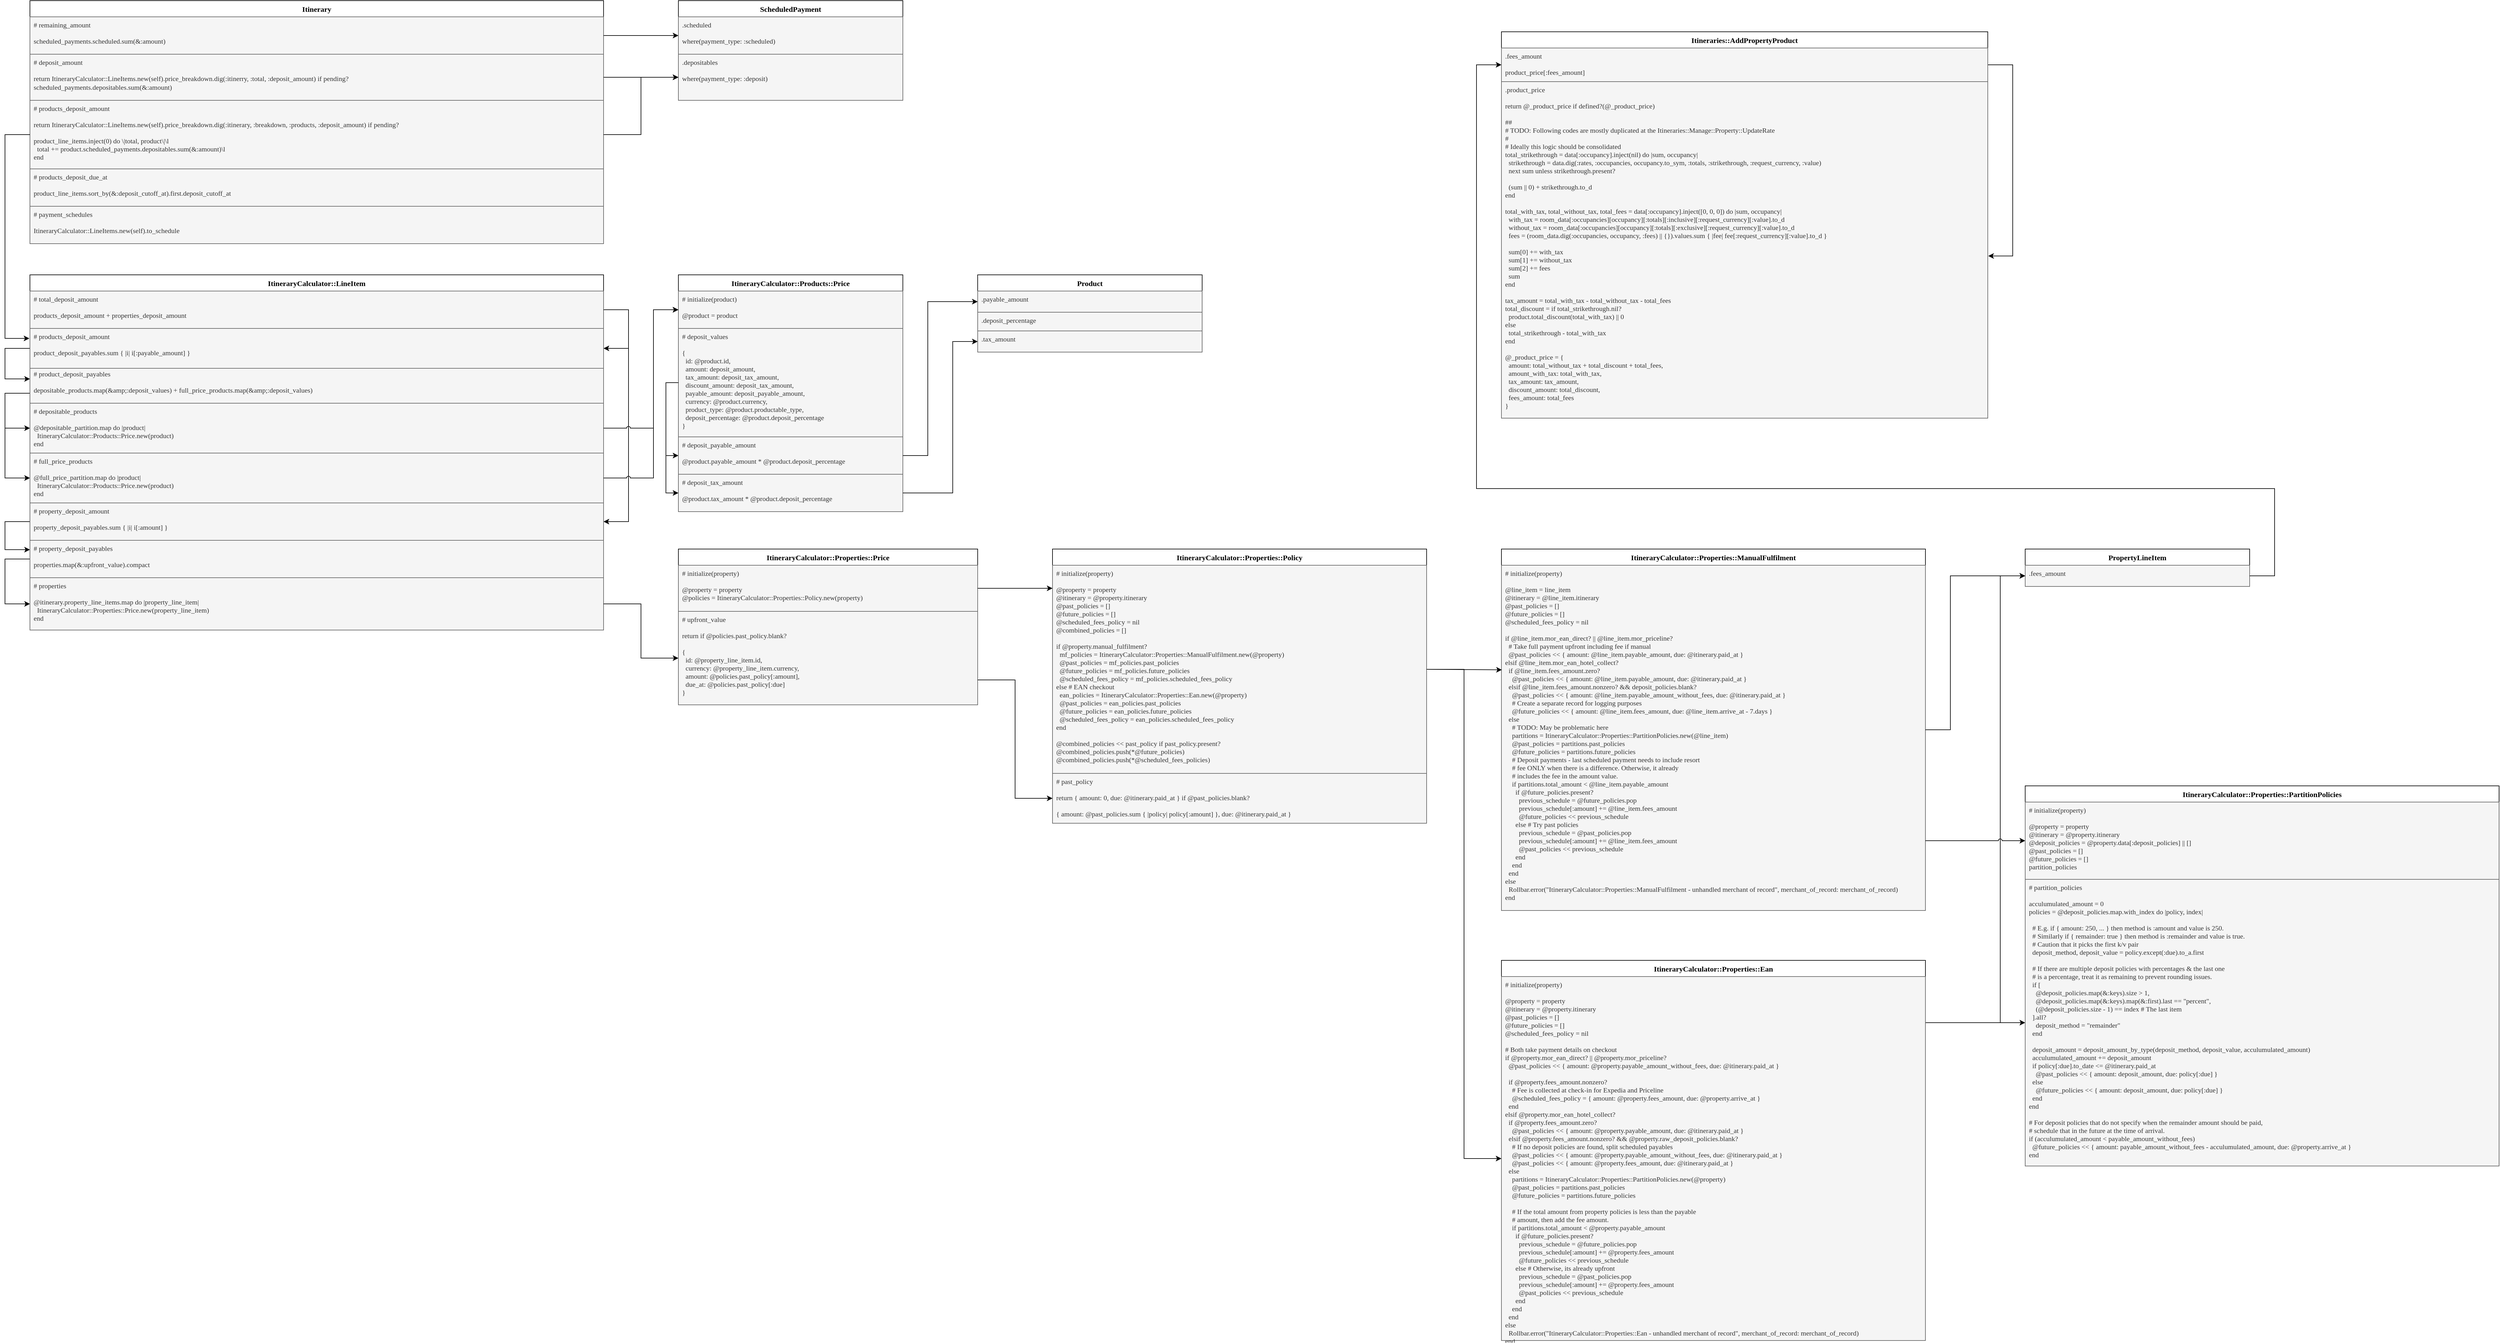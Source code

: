 <mxfile version="14.7.2" type="github">
  <diagram id="gU5jA1xEvA9jffqAlMgD" name="Page-1">
    <mxGraphModel dx="3258" dy="1331" grid="1" gridSize="10" guides="1" tooltips="1" connect="1" arrows="1" fold="1" page="1" pageScale="1" pageWidth="827" pageHeight="1169" math="0" shadow="0">
      <root>
        <mxCell id="0" />
        <mxCell id="1" parent="0" />
        <mxCell id="Vmxj52LLIrOS7AJDDaPW-2" value="Itinerary" style="swimlane;fontStyle=1;align=center;verticalAlign=top;childLayout=stackLayout;horizontal=1;startSize=26;horizontalStack=0;resizeParent=1;resizeParentMax=0;resizeLast=0;collapsible=1;marginBottom=0;fontFamily=&quot;DejaVu Sans Code&quot;;whiteSpace=wrap;" parent="1" vertex="1">
          <mxGeometry x="40" y="40" width="920" height="390" as="geometry">
            <mxRectangle x="30" y="40" width="80" height="26" as="alternateBounds" />
          </mxGeometry>
        </mxCell>
        <mxCell id="Vmxj52LLIrOS7AJDDaPW-5" value="# remaining_amount&#xa;&#xa;scheduled_payments.scheduled.sum(&amp;:amount)" style="text;fillColor=#f5f5f5;align=left;verticalAlign=top;spacingLeft=4;spacingRight=4;overflow=hidden;rotatable=0;points=[[0,0.5],[1,0.5]];portConstraint=eastwest;strokeColor=#666666;fontColor=#333333;fontFamily=&quot;DejaVu Sans Code&quot;;fontSize=11;" parent="Vmxj52LLIrOS7AJDDaPW-2" vertex="1">
          <mxGeometry y="26" width="920" height="60" as="geometry" />
        </mxCell>
        <mxCell id="Vmxj52LLIrOS7AJDDaPW-3" value="# deposit_amount&#xa;&#xa;return ItineraryCalculator::LineItems.new(self).price_breakdown.dig(:itinerry, :total, :deposit_amount) if pending?&#xa;scheduled_payments.depositables.sum(&amp;:amount)" style="text;fillColor=#f5f5f5;align=left;verticalAlign=top;spacingLeft=4;spacingRight=4;overflow=hidden;rotatable=0;points=[[0,0.5],[1,0.5]];portConstraint=eastwest;strokeColor=#666666;fontColor=#333333;fontFamily=&quot;DejaVu Sans Code&quot;;fontSize=11;whiteSpace=wrap;" parent="Vmxj52LLIrOS7AJDDaPW-2" vertex="1">
          <mxGeometry y="86" width="920" height="74" as="geometry" />
        </mxCell>
        <mxCell id="oFmUKIQ2x4N6cIxG4Llz-1" value="# products_deposit_amount&#xa;&#xa;return ItineraryCalculator::LineItems.new(self).price_breakdown.dig(:itinerary, :breakdown, :products, :deposit_amount) if pending?&#xa;&#xa;product_line_items.inject(0) do \|total, product\|\l&#xa;  total += product.scheduled_payments.depositables.sum(&amp;:amount)\l&#xa;end" style="text;fillColor=#f5f5f5;align=left;verticalAlign=top;spacingLeft=4;spacingRight=4;overflow=hidden;rotatable=0;points=[[0,0.5],[1,0.5]];portConstraint=eastwest;strokeColor=#666666;fontColor=#333333;fontFamily=&quot;DejaVu Sans Code&quot;;fontSize=11;" vertex="1" parent="Vmxj52LLIrOS7AJDDaPW-2">
          <mxGeometry y="160" width="920" height="110" as="geometry" />
        </mxCell>
        <mxCell id="oFmUKIQ2x4N6cIxG4Llz-2" value="# products_deposit_due_at&#xa;&#xa;product_line_items.sort_by(&amp;:deposit_cutoff_at).first.deposit_cutoff_at" style="text;fillColor=#f5f5f5;align=left;verticalAlign=top;spacingLeft=4;spacingRight=4;overflow=hidden;rotatable=0;points=[[0,0.5],[1,0.5]];portConstraint=eastwest;strokeColor=#666666;fontColor=#333333;fontFamily=&quot;DejaVu Sans Code&quot;;fontSize=11;" vertex="1" parent="Vmxj52LLIrOS7AJDDaPW-2">
          <mxGeometry y="270" width="920" height="60" as="geometry" />
        </mxCell>
        <mxCell id="oFmUKIQ2x4N6cIxG4Llz-8" value="# payment_schedules&#xa;&#xa;ItineraryCalculator::LineItems.new(self).to_schedule" style="text;fillColor=#f5f5f5;align=left;verticalAlign=top;spacingLeft=4;spacingRight=4;overflow=hidden;rotatable=0;points=[[0,0.5],[1,0.5]];portConstraint=eastwest;strokeColor=#666666;fontColor=#333333;fontFamily=&quot;DejaVu Sans Code&quot;;fontSize=11;" vertex="1" parent="Vmxj52LLIrOS7AJDDaPW-2">
          <mxGeometry y="330" width="920" height="60" as="geometry" />
        </mxCell>
        <mxCell id="oFmUKIQ2x4N6cIxG4Llz-9" value="ScheduledPayment" style="swimlane;fontStyle=1;align=center;verticalAlign=top;childLayout=stackLayout;horizontal=1;startSize=26;horizontalStack=0;resizeParent=1;resizeParentMax=0;resizeLast=0;collapsible=1;marginBottom=0;fontFamily=&quot;DejaVu Sans Code&quot;;whiteSpace=wrap;" vertex="1" parent="1">
          <mxGeometry x="1080" y="40" width="360" height="160" as="geometry">
            <mxRectangle x="30" y="40" width="80" height="26" as="alternateBounds" />
          </mxGeometry>
        </mxCell>
        <mxCell id="oFmUKIQ2x4N6cIxG4Llz-11" value=".scheduled&#xa;&#xa;where(payment_type: :scheduled)" style="text;fillColor=#f5f5f5;align=left;verticalAlign=top;spacingLeft=4;spacingRight=4;overflow=hidden;rotatable=0;points=[[0,0.5],[1,0.5]];portConstraint=eastwest;strokeColor=#666666;fontColor=#333333;fontFamily=&quot;DejaVu Sans Code&quot;;fontSize=11;" vertex="1" parent="oFmUKIQ2x4N6cIxG4Llz-9">
          <mxGeometry y="26" width="360" height="60" as="geometry" />
        </mxCell>
        <mxCell id="oFmUKIQ2x4N6cIxG4Llz-10" value=".depositables&#xa;&#xa;      where(payment_type: :deposit)" style="text;fillColor=#f5f5f5;align=left;verticalAlign=top;spacingLeft=4;spacingRight=4;overflow=hidden;rotatable=0;points=[[0,0.5],[1,0.5]];portConstraint=eastwest;strokeColor=#666666;fontColor=#333333;fontFamily=&quot;DejaVu Sans Code&quot;;fontSize=11;whiteSpace=wrap;" vertex="1" parent="oFmUKIQ2x4N6cIxG4Llz-9">
          <mxGeometry y="86" width="360" height="74" as="geometry" />
        </mxCell>
        <mxCell id="oFmUKIQ2x4N6cIxG4Llz-15" style="edgeStyle=orthogonalEdgeStyle;rounded=0;orthogonalLoop=1;jettySize=auto;html=1;entryX=0;entryY=0.5;entryDx=0;entryDy=0;fontFamily=&quot;DejaVu Sans Code&quot;;fontSize=11;fontColor=#333333;startSize=26;" edge="1" parent="1" source="Vmxj52LLIrOS7AJDDaPW-3" target="oFmUKIQ2x4N6cIxG4Llz-10">
          <mxGeometry relative="1" as="geometry" />
        </mxCell>
        <mxCell id="oFmUKIQ2x4N6cIxG4Llz-16" style="edgeStyle=orthogonalEdgeStyle;rounded=0;orthogonalLoop=1;jettySize=auto;html=1;exitX=1;exitY=0.5;exitDx=0;exitDy=0;entryX=0;entryY=0.5;entryDx=0;entryDy=0;fontFamily=&quot;DejaVu Sans Code&quot;;fontSize=11;fontColor=#333333;startSize=26;" edge="1" parent="1" source="Vmxj52LLIrOS7AJDDaPW-5" target="oFmUKIQ2x4N6cIxG4Llz-11">
          <mxGeometry relative="1" as="geometry" />
        </mxCell>
        <mxCell id="oFmUKIQ2x4N6cIxG4Llz-17" style="edgeStyle=orthogonalEdgeStyle;rounded=0;orthogonalLoop=1;jettySize=auto;html=1;exitX=1;exitY=0.5;exitDx=0;exitDy=0;entryX=0;entryY=0.5;entryDx=0;entryDy=0;fontFamily=&quot;DejaVu Sans Code&quot;;fontSize=11;fontColor=#333333;startSize=26;jumpStyle=arc;" edge="1" parent="1" source="oFmUKIQ2x4N6cIxG4Llz-1" target="oFmUKIQ2x4N6cIxG4Llz-10">
          <mxGeometry relative="1" as="geometry" />
        </mxCell>
        <mxCell id="oFmUKIQ2x4N6cIxG4Llz-18" value="ItineraryCalculator::LineItem" style="swimlane;fontStyle=1;align=center;verticalAlign=top;childLayout=stackLayout;horizontal=1;startSize=26;horizontalStack=0;resizeParent=1;resizeParentMax=0;resizeLast=0;collapsible=1;marginBottom=0;fontFamily=&quot;DejaVu Sans Code&quot;;whiteSpace=wrap;" vertex="1" parent="1">
          <mxGeometry x="40" y="480" width="920" height="570" as="geometry">
            <mxRectangle x="30" y="40" width="80" height="26" as="alternateBounds" />
          </mxGeometry>
        </mxCell>
        <mxCell id="oFmUKIQ2x4N6cIxG4Llz-61" style="edgeStyle=orthogonalEdgeStyle;rounded=0;jumpStyle=arc;orthogonalLoop=1;jettySize=auto;html=1;entryX=1;entryY=0.5;entryDx=0;entryDy=0;fontFamily=&quot;DejaVu Sans Code&quot;;fontSize=11;fontColor=#333333;startSize=26;exitX=1;exitY=0.5;exitDx=0;exitDy=0;" edge="1" parent="oFmUKIQ2x4N6cIxG4Llz-18" source="oFmUKIQ2x4N6cIxG4Llz-19" target="oFmUKIQ2x4N6cIxG4Llz-59">
          <mxGeometry relative="1" as="geometry">
            <Array as="points">
              <mxPoint x="960" y="56" />
              <mxPoint x="960" y="396" />
            </Array>
          </mxGeometry>
        </mxCell>
        <mxCell id="oFmUKIQ2x4N6cIxG4Llz-19" value="# total_deposit_amount&#xa;&#xa;products_deposit_amount + properties_deposit_amount" style="text;fillColor=#f5f5f5;align=left;verticalAlign=top;spacingLeft=4;spacingRight=4;overflow=hidden;rotatable=0;points=[[0,0.5],[1,0.5]];portConstraint=eastwest;strokeColor=#666666;fontColor=#333333;fontFamily=&quot;DejaVu Sans Code&quot;;fontSize=11;" vertex="1" parent="oFmUKIQ2x4N6cIxG4Llz-18">
          <mxGeometry y="26" width="920" height="60" as="geometry" />
        </mxCell>
        <mxCell id="oFmUKIQ2x4N6cIxG4Llz-21" value="# properties_deposit_amount&#xa;&#xa;property_deposit_payables.sum { |i| i[:amount] }" style="text;fillColor=#f5f5f5;align=left;verticalAlign=top;spacingLeft=4;spacingRight=4;overflow=hidden;rotatable=0;points=[[0,0.5],[1,0.5]];portConstraint=eastwest;strokeColor=#666666;fontColor=#333333;fontFamily=&quot;DejaVu Sans Code&quot;;fontSize=11;" vertex="1" parent="oFmUKIQ2x4N6cIxG4Llz-18">
          <mxGeometry y="86" width="920" height="60" as="geometry" />
        </mxCell>
        <mxCell id="oFmUKIQ2x4N6cIxG4Llz-28" style="edgeStyle=orthogonalEdgeStyle;rounded=0;jumpStyle=arc;orthogonalLoop=1;jettySize=auto;html=1;fontFamily=&quot;DejaVu Sans Code&quot;;fontSize=11;fontColor=#333333;startSize=26;" edge="1" parent="oFmUKIQ2x4N6cIxG4Llz-18" source="oFmUKIQ2x4N6cIxG4Llz-22" target="oFmUKIQ2x4N6cIxG4Llz-33">
          <mxGeometry relative="1" as="geometry">
            <mxPoint x="-2" y="190" as="sourcePoint" />
            <mxPoint x="-2" y="246" as="targetPoint" />
            <Array as="points">
              <mxPoint x="-40" y="190" />
              <mxPoint x="-40" y="246" />
            </Array>
          </mxGeometry>
        </mxCell>
        <mxCell id="oFmUKIQ2x4N6cIxG4Llz-31" style="edgeStyle=orthogonalEdgeStyle;rounded=0;jumpStyle=arc;orthogonalLoop=1;jettySize=auto;html=1;entryX=0;entryY=0.5;entryDx=0;entryDy=0;fontFamily=&quot;DejaVu Sans Code&quot;;fontSize=11;fontColor=#333333;startSize=26;exitX=0.001;exitY=0.733;exitDx=0;exitDy=0;exitPerimeter=0;" edge="1" parent="oFmUKIQ2x4N6cIxG4Llz-18" source="oFmUKIQ2x4N6cIxG4Llz-22" target="oFmUKIQ2x4N6cIxG4Llz-30">
          <mxGeometry relative="1" as="geometry">
            <Array as="points">
              <mxPoint x="-40" y="190" />
              <mxPoint x="-40" y="326" />
            </Array>
          </mxGeometry>
        </mxCell>
        <mxCell id="oFmUKIQ2x4N6cIxG4Llz-22" value="# product_deposit_payables&#xa;&#xa;depositable_products.map(&amp;amp;:deposit_values) + full_price_products.map(&amp;amp;:deposit_values)" style="text;fillColor=#f5f5f5;align=left;verticalAlign=top;spacingLeft=4;spacingRight=4;overflow=hidden;rotatable=0;points=[[0,0.5],[1,0.5]];portConstraint=eastwest;strokeColor=#666666;fontColor=#333333;fontFamily=&quot;DejaVu Sans Code&quot;;fontSize=11;" vertex="1" parent="oFmUKIQ2x4N6cIxG4Llz-18">
          <mxGeometry y="146" width="920" height="60" as="geometry" />
        </mxCell>
        <mxCell id="oFmUKIQ2x4N6cIxG4Llz-33" value="# depositable_products&#xa;&#xa; @depositable_partition.map do |product|&#xa;  ItineraryCalculator::Products::Price.new(product)&#xa;            end" style="text;fillColor=#f5f5f5;align=left;verticalAlign=top;spacingLeft=4;spacingRight=4;overflow=hidden;rotatable=0;points=[[0,0.5],[1,0.5]];portConstraint=eastwest;strokeColor=#666666;fontColor=#333333;fontFamily=&quot;DejaVu Sans Code&quot;;fontSize=11;" vertex="1" parent="oFmUKIQ2x4N6cIxG4Llz-18">
          <mxGeometry y="206" width="920" height="80" as="geometry" />
        </mxCell>
        <mxCell id="oFmUKIQ2x4N6cIxG4Llz-30" value="# full_price_products&#xa;&#xa;@full_price_partition.map do |product|&#xa;  ItineraryCalculator::Products::Price.new(product)&#xa;            end" style="text;fillColor=#f5f5f5;align=left;verticalAlign=top;spacingLeft=4;spacingRight=4;overflow=hidden;rotatable=0;points=[[0,0.5],[1,0.5]];portConstraint=eastwest;strokeColor=#666666;fontColor=#333333;fontFamily=&quot;DejaVu Sans Code&quot;;fontSize=11;" vertex="1" parent="oFmUKIQ2x4N6cIxG4Llz-18">
          <mxGeometry y="286" width="920" height="80" as="geometry" />
        </mxCell>
        <mxCell id="oFmUKIQ2x4N6cIxG4Llz-62" style="edgeStyle=orthogonalEdgeStyle;rounded=0;jumpStyle=arc;orthogonalLoop=1;jettySize=auto;html=1;entryX=0;entryY=0.25;entryDx=0;entryDy=0;fontFamily=&quot;DejaVu Sans Code&quot;;fontSize=11;fontColor=#333333;startSize=26;entryPerimeter=0;" edge="1" parent="oFmUKIQ2x4N6cIxG4Llz-18" source="oFmUKIQ2x4N6cIxG4Llz-59" target="oFmUKIQ2x4N6cIxG4Llz-60">
          <mxGeometry relative="1" as="geometry">
            <Array as="points">
              <mxPoint x="-40" y="396" />
              <mxPoint x="-40" y="441" />
            </Array>
          </mxGeometry>
        </mxCell>
        <mxCell id="oFmUKIQ2x4N6cIxG4Llz-59" value="# property_deposit_amount&#xa;&#xa;property_deposit_payables.sum { |i| i[:amount] }&#xa;" style="text;fillColor=#f5f5f5;align=left;verticalAlign=top;spacingLeft=4;spacingRight=4;overflow=hidden;rotatable=0;points=[[0,0.5],[1,0.5]];portConstraint=eastwest;strokeColor=#666666;fontColor=#333333;fontFamily=&quot;DejaVu Sans Code&quot;;fontSize=11;" vertex="1" parent="oFmUKIQ2x4N6cIxG4Llz-18">
          <mxGeometry y="366" width="920" height="60" as="geometry" />
        </mxCell>
        <mxCell id="oFmUKIQ2x4N6cIxG4Llz-64" style="edgeStyle=orthogonalEdgeStyle;rounded=0;jumpStyle=arc;orthogonalLoop=1;jettySize=auto;html=1;entryX=0;entryY=0.5;entryDx=0;entryDy=0;fontFamily=&quot;DejaVu Sans Code&quot;;fontSize=11;fontColor=#333333;startSize=26;" edge="1" parent="oFmUKIQ2x4N6cIxG4Llz-18" source="oFmUKIQ2x4N6cIxG4Llz-60" target="oFmUKIQ2x4N6cIxG4Llz-63">
          <mxGeometry relative="1" as="geometry">
            <Array as="points">
              <mxPoint x="-40" y="456" />
              <mxPoint x="-40" y="528" />
            </Array>
          </mxGeometry>
        </mxCell>
        <mxCell id="oFmUKIQ2x4N6cIxG4Llz-60" value="# property_deposit_payables&#xa;&#xa;properties.map(&amp;:upfront_value).compact" style="text;fillColor=#f5f5f5;align=left;verticalAlign=top;spacingLeft=4;spacingRight=4;overflow=hidden;rotatable=0;points=[[0,0.5],[1,0.5]];portConstraint=eastwest;strokeColor=#666666;fontColor=#333333;fontFamily=&quot;DejaVu Sans Code&quot;;fontSize=11;" vertex="1" parent="oFmUKIQ2x4N6cIxG4Llz-18">
          <mxGeometry y="426" width="920" height="60" as="geometry" />
        </mxCell>
        <mxCell id="oFmUKIQ2x4N6cIxG4Llz-63" value="# properties&#xa;&#xa;@itinerary.property_line_items.map do |property_line_item|&#xa;  ItineraryCalculator::Properties::Price.new(property_line_item)&#xa;      end" style="text;fillColor=#f5f5f5;align=left;verticalAlign=top;spacingLeft=4;spacingRight=4;overflow=hidden;rotatable=0;points=[[0,0.5],[1,0.5]];portConstraint=eastwest;strokeColor=#666666;fontColor=#333333;fontFamily=&quot;DejaVu Sans Code&quot;;fontSize=11;" vertex="1" parent="oFmUKIQ2x4N6cIxG4Llz-18">
          <mxGeometry y="486" width="920" height="84" as="geometry" />
        </mxCell>
        <mxCell id="oFmUKIQ2x4N6cIxG4Llz-24" style="edgeStyle=orthogonalEdgeStyle;rounded=0;jumpStyle=arc;orthogonalLoop=1;jettySize=auto;html=1;entryX=-0.001;entryY=0.25;entryDx=0;entryDy=0;fontFamily=&quot;DejaVu Sans Code&quot;;fontSize=11;fontColor=#333333;startSize=26;entryPerimeter=0;" edge="1" parent="1" source="oFmUKIQ2x4N6cIxG4Llz-1" target="oFmUKIQ2x4N6cIxG4Llz-20">
          <mxGeometry relative="1" as="geometry">
            <Array as="points">
              <mxPoint y="255" />
              <mxPoint y="582" />
            </Array>
          </mxGeometry>
        </mxCell>
        <mxCell id="oFmUKIQ2x4N6cIxG4Llz-27" style="edgeStyle=orthogonalEdgeStyle;rounded=0;jumpStyle=arc;orthogonalLoop=1;jettySize=auto;html=1;entryX=0;entryY=0.35;entryDx=0;entryDy=0;entryPerimeter=0;fontFamily=&quot;DejaVu Sans Code&quot;;fontSize=11;fontColor=#333333;startSize=26;" edge="1" parent="1" source="oFmUKIQ2x4N6cIxG4Llz-20" target="oFmUKIQ2x4N6cIxG4Llz-22">
          <mxGeometry relative="1" as="geometry">
            <Array as="points">
              <mxPoint y="598" />
              <mxPoint y="647" />
            </Array>
          </mxGeometry>
        </mxCell>
        <mxCell id="oFmUKIQ2x4N6cIxG4Llz-20" value="# products_deposit_amount&#xa;&#xa;product_deposit_payables.sum { |i| i[:payable_amount] }" style="text;fillColor=#f5f5f5;align=left;verticalAlign=top;spacingLeft=4;spacingRight=4;overflow=hidden;rotatable=0;points=[[0,0.5],[1,0.5]];portConstraint=eastwest;strokeColor=#666666;fontFamily=&quot;DejaVu Sans Code&quot;;fontSize=11;whiteSpace=wrap;fontColor=#333333;" vertex="1" parent="1">
          <mxGeometry x="40" y="566" width="920" height="64" as="geometry" />
        </mxCell>
        <mxCell id="oFmUKIQ2x4N6cIxG4Llz-25" style="edgeStyle=orthogonalEdgeStyle;rounded=0;jumpStyle=arc;orthogonalLoop=1;jettySize=auto;html=1;fontFamily=&quot;DejaVu Sans Code&quot;;fontSize=11;fontColor=#333333;startSize=26;exitX=1;exitY=0.5;exitDx=0;exitDy=0;" edge="1" parent="1" source="oFmUKIQ2x4N6cIxG4Llz-19" target="oFmUKIQ2x4N6cIxG4Llz-20">
          <mxGeometry relative="1" as="geometry">
            <Array as="points">
              <mxPoint x="1000" y="536" />
              <mxPoint x="1000" y="598" />
            </Array>
          </mxGeometry>
        </mxCell>
        <mxCell id="oFmUKIQ2x4N6cIxG4Llz-34" value="ItineraryCalculator::Products::Price" style="swimlane;fontStyle=1;align=center;verticalAlign=top;childLayout=stackLayout;horizontal=1;startSize=26;horizontalStack=0;resizeParent=1;resizeParentMax=0;resizeLast=0;collapsible=1;marginBottom=0;fontFamily=&quot;DejaVu Sans Code&quot;;whiteSpace=wrap;" vertex="1" parent="1">
          <mxGeometry x="1080" y="480" width="360" height="380" as="geometry">
            <mxRectangle x="30" y="40" width="80" height="26" as="alternateBounds" />
          </mxGeometry>
        </mxCell>
        <mxCell id="oFmUKIQ2x4N6cIxG4Llz-36" value="# initialize(product)&#xa;&#xa;@product = product" style="text;fillColor=#f5f5f5;align=left;verticalAlign=top;spacingLeft=4;spacingRight=4;overflow=hidden;rotatable=0;points=[[0,0.5],[1,0.5]];portConstraint=eastwest;strokeColor=#666666;fontColor=#333333;fontFamily=&quot;DejaVu Sans Code&quot;;fontSize=11;" vertex="1" parent="oFmUKIQ2x4N6cIxG4Llz-34">
          <mxGeometry y="26" width="360" height="60" as="geometry" />
        </mxCell>
        <mxCell id="oFmUKIQ2x4N6cIxG4Llz-39" style="edgeStyle=orthogonalEdgeStyle;rounded=0;jumpStyle=arc;orthogonalLoop=1;jettySize=auto;html=1;entryX=0;entryY=0.5;entryDx=0;entryDy=0;fontFamily=&quot;DejaVu Sans Code&quot;;fontSize=11;fontColor=#333333;startSize=26;exitX=0.001;exitY=0.733;exitDx=0;exitDy=0;exitPerimeter=0;" edge="1" parent="oFmUKIQ2x4N6cIxG4Llz-34" target="oFmUKIQ2x4N6cIxG4Llz-42">
          <mxGeometry relative="1" as="geometry">
            <mxPoint x="0.92" y="129.98" as="sourcePoint" />
          </mxGeometry>
        </mxCell>
        <mxCell id="oFmUKIQ2x4N6cIxG4Llz-48" style="edgeStyle=orthogonalEdgeStyle;rounded=0;jumpStyle=arc;orthogonalLoop=1;jettySize=auto;html=1;entryX=0;entryY=0.5;entryDx=0;entryDy=0;fontFamily=&quot;DejaVu Sans Code&quot;;fontSize=11;fontColor=#333333;startSize=26;exitX=0;exitY=0.5;exitDx=0;exitDy=0;" edge="1" parent="oFmUKIQ2x4N6cIxG4Llz-34" source="oFmUKIQ2x4N6cIxG4Llz-45" target="oFmUKIQ2x4N6cIxG4Llz-47">
          <mxGeometry relative="1" as="geometry" />
        </mxCell>
        <mxCell id="oFmUKIQ2x4N6cIxG4Llz-45" value="# deposit_values&#xa;&#xa;{&#xa;  id: @product.id,&#xa;  amount: deposit_amount,&#xa;  tax_amount: deposit_tax_amount,&#xa;  discount_amount: deposit_tax_amount,&#xa;  payable_amount: deposit_payable_amount,&#xa;  currency: @product.currency,&#xa;  product_type: @product.productable_type,&#xa;  deposit_percentage: @product.deposit_percentage&#xa;}" style="text;fillColor=#f5f5f5;align=left;verticalAlign=top;spacingLeft=4;spacingRight=4;overflow=hidden;rotatable=0;points=[[0,0.5],[1,0.5]];portConstraint=eastwest;strokeColor=#666666;fontColor=#333333;fontFamily=&quot;DejaVu Sans Code&quot;;fontSize=11;" vertex="1" parent="oFmUKIQ2x4N6cIxG4Llz-34">
          <mxGeometry y="86" width="360" height="174" as="geometry" />
        </mxCell>
        <mxCell id="oFmUKIQ2x4N6cIxG4Llz-47" value="# deposit_payable_amount&#xa;&#xa;@product.payable_amount * @product.deposit_percentage" style="text;fillColor=#f5f5f5;align=left;verticalAlign=top;spacingLeft=4;spacingRight=4;overflow=hidden;rotatable=0;points=[[0,0.5],[1,0.5]];portConstraint=eastwest;strokeColor=#666666;fontColor=#333333;fontFamily=&quot;DejaVu Sans Code&quot;;fontSize=11;" vertex="1" parent="oFmUKIQ2x4N6cIxG4Llz-34">
          <mxGeometry y="260" width="360" height="60" as="geometry" />
        </mxCell>
        <mxCell id="oFmUKIQ2x4N6cIxG4Llz-46" value="# deposit_tax_amount&#xa;&#xa;@product.tax_amount * @product.deposit_percentage" style="text;fillColor=#f5f5f5;align=left;verticalAlign=top;spacingLeft=4;spacingRight=4;overflow=hidden;rotatable=0;points=[[0,0.5],[1,0.5]];portConstraint=eastwest;strokeColor=#666666;fontColor=#333333;fontFamily=&quot;DejaVu Sans Code&quot;;fontSize=11;" vertex="1" parent="oFmUKIQ2x4N6cIxG4Llz-34">
          <mxGeometry y="320" width="360" height="60" as="geometry" />
        </mxCell>
        <mxCell id="oFmUKIQ2x4N6cIxG4Llz-49" style="edgeStyle=orthogonalEdgeStyle;rounded=0;jumpStyle=arc;orthogonalLoop=1;jettySize=auto;html=1;entryX=0;entryY=0.5;entryDx=0;entryDy=0;fontFamily=&quot;DejaVu Sans Code&quot;;fontSize=11;fontColor=#333333;startSize=26;exitX=0;exitY=0.5;exitDx=0;exitDy=0;" edge="1" parent="oFmUKIQ2x4N6cIxG4Llz-34" source="oFmUKIQ2x4N6cIxG4Llz-45" target="oFmUKIQ2x4N6cIxG4Llz-46">
          <mxGeometry relative="1" as="geometry">
            <mxPoint x="370" y="183" as="sourcePoint" />
            <mxPoint x="370" y="300" as="targetPoint" />
          </mxGeometry>
        </mxCell>
        <mxCell id="oFmUKIQ2x4N6cIxG4Llz-43" style="edgeStyle=orthogonalEdgeStyle;rounded=0;jumpStyle=arc;orthogonalLoop=1;jettySize=auto;html=1;entryX=0;entryY=0.5;entryDx=0;entryDy=0;fontFamily=&quot;DejaVu Sans Code&quot;;fontSize=11;fontColor=#333333;startSize=26;" edge="1" parent="1" source="oFmUKIQ2x4N6cIxG4Llz-33" target="oFmUKIQ2x4N6cIxG4Llz-36">
          <mxGeometry relative="1" as="geometry">
            <Array as="points">
              <mxPoint x="1040" y="726" />
              <mxPoint x="1040" y="536" />
            </Array>
          </mxGeometry>
        </mxCell>
        <mxCell id="oFmUKIQ2x4N6cIxG4Llz-44" style="edgeStyle=orthogonalEdgeStyle;rounded=0;jumpStyle=arc;orthogonalLoop=1;jettySize=auto;html=1;entryX=0;entryY=0.5;entryDx=0;entryDy=0;fontFamily=&quot;DejaVu Sans Code&quot;;fontSize=11;fontColor=#333333;startSize=26;" edge="1" parent="1" source="oFmUKIQ2x4N6cIxG4Llz-30" target="oFmUKIQ2x4N6cIxG4Llz-36">
          <mxGeometry relative="1" as="geometry">
            <Array as="points">
              <mxPoint x="1040" y="806" />
              <mxPoint x="1040" y="536" />
            </Array>
          </mxGeometry>
        </mxCell>
        <mxCell id="oFmUKIQ2x4N6cIxG4Llz-50" value="Product" style="swimlane;fontStyle=1;align=center;verticalAlign=top;childLayout=stackLayout;horizontal=1;startSize=26;horizontalStack=0;resizeParent=1;resizeParentMax=0;resizeLast=0;collapsible=1;marginBottom=0;fontFamily=&quot;DejaVu Sans Code&quot;;whiteSpace=wrap;" vertex="1" parent="1">
          <mxGeometry x="1560" y="480" width="360" height="124" as="geometry">
            <mxRectangle x="30" y="40" width="80" height="26" as="alternateBounds" />
          </mxGeometry>
        </mxCell>
        <mxCell id="oFmUKIQ2x4N6cIxG4Llz-51" value=".payable_amount" style="text;fillColor=#f5f5f5;align=left;verticalAlign=top;spacingLeft=4;spacingRight=4;overflow=hidden;rotatable=0;points=[[0,0.5],[1,0.5]];portConstraint=eastwest;strokeColor=#666666;fontColor=#333333;fontFamily=&quot;DejaVu Sans Code&quot;;fontSize=11;" vertex="1" parent="oFmUKIQ2x4N6cIxG4Llz-50">
          <mxGeometry y="26" width="360" height="34" as="geometry" />
        </mxCell>
        <mxCell id="oFmUKIQ2x4N6cIxG4Llz-52" value=".deposit_percentage" style="text;fillColor=#f5f5f5;align=left;verticalAlign=top;spacingLeft=4;spacingRight=4;overflow=hidden;rotatable=0;points=[[0,0.5],[1,0.5]];portConstraint=eastwest;strokeColor=#666666;fontColor=#333333;fontFamily=&quot;DejaVu Sans Code&quot;;fontSize=11;whiteSpace=wrap;" vertex="1" parent="oFmUKIQ2x4N6cIxG4Llz-50">
          <mxGeometry y="60" width="360" height="30" as="geometry" />
        </mxCell>
        <mxCell id="oFmUKIQ2x4N6cIxG4Llz-54" value=".tax_amount" style="text;fillColor=#f5f5f5;align=left;verticalAlign=top;spacingLeft=4;spacingRight=4;overflow=hidden;rotatable=0;points=[[0,0.5],[1,0.5]];portConstraint=eastwest;strokeColor=#666666;fontColor=#333333;fontFamily=&quot;DejaVu Sans Code&quot;;fontSize=11;" vertex="1" parent="oFmUKIQ2x4N6cIxG4Llz-50">
          <mxGeometry y="90" width="360" height="34" as="geometry" />
        </mxCell>
        <mxCell id="oFmUKIQ2x4N6cIxG4Llz-53" style="edgeStyle=orthogonalEdgeStyle;rounded=0;jumpStyle=arc;orthogonalLoop=1;jettySize=auto;html=1;entryX=0;entryY=0.5;entryDx=0;entryDy=0;fontFamily=&quot;DejaVu Sans Code&quot;;fontSize=11;fontColor=#333333;startSize=26;" edge="1" parent="1" source="oFmUKIQ2x4N6cIxG4Llz-47" target="oFmUKIQ2x4N6cIxG4Llz-51">
          <mxGeometry relative="1" as="geometry">
            <Array as="points">
              <mxPoint x="1480" y="770" />
              <mxPoint x="1480" y="523" />
            </Array>
          </mxGeometry>
        </mxCell>
        <mxCell id="oFmUKIQ2x4N6cIxG4Llz-55" style="edgeStyle=orthogonalEdgeStyle;rounded=0;jumpStyle=arc;orthogonalLoop=1;jettySize=auto;html=1;entryX=0;entryY=0.5;entryDx=0;entryDy=0;fontFamily=&quot;DejaVu Sans Code&quot;;fontSize=11;fontColor=#333333;startSize=26;" edge="1" parent="1" source="oFmUKIQ2x4N6cIxG4Llz-46" target="oFmUKIQ2x4N6cIxG4Llz-54">
          <mxGeometry relative="1" as="geometry">
            <Array as="points">
              <mxPoint x="1520" y="830" />
              <mxPoint x="1520" y="587" />
            </Array>
          </mxGeometry>
        </mxCell>
        <mxCell id="oFmUKIQ2x4N6cIxG4Llz-66" value="ItineraryCalculator::Properties::Price" style="swimlane;fontStyle=1;align=center;verticalAlign=top;childLayout=stackLayout;horizontal=1;startSize=26;horizontalStack=0;resizeParent=1;resizeParentMax=0;resizeLast=0;collapsible=1;marginBottom=0;fontFamily=&quot;DejaVu Sans Code&quot;;whiteSpace=wrap;" vertex="1" parent="1">
          <mxGeometry x="1080" y="920" width="480" height="250" as="geometry">
            <mxRectangle x="30" y="40" width="80" height="26" as="alternateBounds" />
          </mxGeometry>
        </mxCell>
        <mxCell id="oFmUKIQ2x4N6cIxG4Llz-67" value="# initialize(property)&#xa;&#xa;@property = property&#xa;@policies = ItineraryCalculator::Properties::Policy.new(property)" style="text;fillColor=#f5f5f5;align=left;verticalAlign=top;spacingLeft=4;spacingRight=4;overflow=hidden;rotatable=0;points=[[0,0.5],[1,0.5]];portConstraint=eastwest;strokeColor=#666666;fontColor=#333333;fontFamily=&quot;DejaVu Sans Code&quot;;fontSize=11;" vertex="1" parent="oFmUKIQ2x4N6cIxG4Llz-66">
          <mxGeometry y="26" width="480" height="74" as="geometry" />
        </mxCell>
        <mxCell id="oFmUKIQ2x4N6cIxG4Llz-68" style="edgeStyle=orthogonalEdgeStyle;rounded=0;jumpStyle=arc;orthogonalLoop=1;jettySize=auto;html=1;entryX=0;entryY=0.5;entryDx=0;entryDy=0;fontFamily=&quot;DejaVu Sans Code&quot;;fontSize=11;fontColor=#333333;startSize=26;exitX=0.001;exitY=0.733;exitDx=0;exitDy=0;exitPerimeter=0;" edge="1" parent="oFmUKIQ2x4N6cIxG4Llz-66">
          <mxGeometry relative="1" as="geometry">
            <mxPoint x="0.92" y="129.98" as="sourcePoint" />
          </mxGeometry>
        </mxCell>
        <mxCell id="oFmUKIQ2x4N6cIxG4Llz-72" value="# upfront_value&#xa;&#xa;return if @policies.past_policy.blank?&#xa;&#xa;        {&#xa;  id: @property_line_item.id,&#xa;  currency: @property_line_item.currency,&#xa;  amount: @policies.past_policy[:amount],&#xa;  due_at: @policies.past_policy[:due]&#xa;        }" style="text;fillColor=#f5f5f5;align=left;verticalAlign=top;spacingLeft=4;spacingRight=4;overflow=hidden;rotatable=0;points=[[0,0.5],[1,0.5]];portConstraint=eastwest;strokeColor=#666666;fontColor=#333333;fontFamily=&quot;DejaVu Sans Code&quot;;fontSize=11;" vertex="1" parent="oFmUKIQ2x4N6cIxG4Llz-66">
          <mxGeometry y="100" width="480" height="150" as="geometry" />
        </mxCell>
        <mxCell id="oFmUKIQ2x4N6cIxG4Llz-74" style="edgeStyle=orthogonalEdgeStyle;rounded=0;jumpStyle=arc;orthogonalLoop=1;jettySize=auto;html=1;entryX=0;entryY=0.5;entryDx=0;entryDy=0;fontFamily=&quot;DejaVu Sans Code&quot;;fontSize=11;fontColor=#333333;startSize=26;" edge="1" parent="1" source="oFmUKIQ2x4N6cIxG4Llz-63" target="oFmUKIQ2x4N6cIxG4Llz-72">
          <mxGeometry relative="1" as="geometry" />
        </mxCell>
        <mxCell id="oFmUKIQ2x4N6cIxG4Llz-75" value="ItineraryCalculator::Properties::Policy" style="swimlane;fontStyle=1;align=center;verticalAlign=top;childLayout=stackLayout;horizontal=1;startSize=26;horizontalStack=0;resizeParent=1;resizeParentMax=0;resizeLast=0;collapsible=1;marginBottom=0;fontFamily=&quot;DejaVu Sans Code&quot;;whiteSpace=wrap;" vertex="1" parent="1">
          <mxGeometry x="1680" y="920" width="600" height="440" as="geometry">
            <mxRectangle x="30" y="40" width="80" height="26" as="alternateBounds" />
          </mxGeometry>
        </mxCell>
        <mxCell id="oFmUKIQ2x4N6cIxG4Llz-77" style="edgeStyle=orthogonalEdgeStyle;rounded=0;jumpStyle=arc;orthogonalLoop=1;jettySize=auto;html=1;entryX=0;entryY=0.5;entryDx=0;entryDy=0;fontFamily=&quot;DejaVu Sans Code&quot;;fontSize=11;fontColor=#333333;startSize=26;exitX=0.001;exitY=0.733;exitDx=0;exitDy=0;exitPerimeter=0;" edge="1" parent="oFmUKIQ2x4N6cIxG4Llz-75">
          <mxGeometry relative="1" as="geometry">
            <mxPoint x="0.92" y="129.98" as="sourcePoint" />
          </mxGeometry>
        </mxCell>
        <mxCell id="oFmUKIQ2x4N6cIxG4Llz-76" value="# initialize(property)&#xa;&#xa;@property = property&#xa;        @itinerary = @property.itinerary&#xa;        @past_policies = []&#xa;        @future_policies = []&#xa;        @scheduled_fees_policy = nil&#xa;        @combined_policies = []&#xa;&#xa;        if @property.manual_fulfilment?&#xa;  mf_policies = ItineraryCalculator::Properties::ManualFulfilment.new(@property)&#xa;  @past_policies = mf_policies.past_policies&#xa;  @future_policies = mf_policies.future_policies&#xa;  @scheduled_fees_policy = mf_policies.scheduled_fees_policy&#xa;        else # EAN checkout&#xa;  ean_policies = ItineraryCalculator::Properties::Ean.new(@property)&#xa;  @past_policies = ean_policies.past_policies&#xa;  @future_policies = ean_policies.future_policies&#xa;  @scheduled_fees_policy = ean_policies.scheduled_fees_policy&#xa;        end&#xa;&#xa;        @combined_policies &lt;&lt; past_policy if past_policy.present?&#xa;        @combined_policies.push(*@future_policies)&#xa;        @combined_policies.push(*@scheduled_fees_policies)" style="text;fillColor=#f5f5f5;align=left;verticalAlign=top;spacingLeft=4;spacingRight=4;overflow=hidden;rotatable=0;points=[[0,0.5],[1,0.5]];portConstraint=eastwest;strokeColor=#666666;fontColor=#333333;fontFamily=&quot;DejaVu Sans Code&quot;;fontSize=11;" vertex="1" parent="oFmUKIQ2x4N6cIxG4Llz-75">
          <mxGeometry y="26" width="600" height="334" as="geometry" />
        </mxCell>
        <mxCell id="oFmUKIQ2x4N6cIxG4Llz-78" value="# past_policy&#xa;&#xa;return { amount: 0, due: @itinerary.paid_at } if @past_policies.blank?&#xa;&#xa;        { amount: @past_policies.sum { |policy| policy[:amount] }, due: @itinerary.paid_at }" style="text;fillColor=#f5f5f5;align=left;verticalAlign=top;spacingLeft=4;spacingRight=4;overflow=hidden;rotatable=0;points=[[0,0.5],[1,0.5]];portConstraint=eastwest;strokeColor=#666666;fontColor=#333333;fontFamily=&quot;DejaVu Sans Code&quot;;fontSize=11;" vertex="1" parent="oFmUKIQ2x4N6cIxG4Llz-75">
          <mxGeometry y="360" width="600" height="80" as="geometry" />
        </mxCell>
        <mxCell id="oFmUKIQ2x4N6cIxG4Llz-79" style="edgeStyle=orthogonalEdgeStyle;rounded=0;jumpStyle=arc;orthogonalLoop=1;jettySize=auto;html=1;fontFamily=&quot;DejaVu Sans Code&quot;;fontSize=11;fontColor=#333333;startSize=26;" edge="1" parent="1" source="oFmUKIQ2x4N6cIxG4Llz-67" target="oFmUKIQ2x4N6cIxG4Llz-76">
          <mxGeometry relative="1" as="geometry">
            <mxPoint x="1654" y="983" as="targetPoint" />
            <Array as="points">
              <mxPoint x="1660" y="983" />
              <mxPoint x="1660" y="983" />
            </Array>
          </mxGeometry>
        </mxCell>
        <mxCell id="oFmUKIQ2x4N6cIxG4Llz-80" style="edgeStyle=orthogonalEdgeStyle;rounded=0;jumpStyle=arc;orthogonalLoop=1;jettySize=auto;html=1;fontFamily=&quot;DejaVu Sans Code&quot;;fontSize=11;fontColor=#333333;startSize=26;entryX=0;entryY=0.5;entryDx=0;entryDy=0;" edge="1" parent="1" source="oFmUKIQ2x4N6cIxG4Llz-72" target="oFmUKIQ2x4N6cIxG4Llz-78">
          <mxGeometry relative="1" as="geometry">
            <mxPoint x="1680" y="1328" as="targetPoint" />
            <Array as="points">
              <mxPoint x="1620" y="1130" />
              <mxPoint x="1620" y="1320" />
            </Array>
          </mxGeometry>
        </mxCell>
        <mxCell id="oFmUKIQ2x4N6cIxG4Llz-81" value="ItineraryCalculator::Properties::ManualFulfilment" style="swimlane;fontStyle=1;align=center;verticalAlign=top;childLayout=stackLayout;horizontal=1;startSize=26;horizontalStack=0;resizeParent=1;resizeParentMax=0;resizeLast=0;collapsible=1;marginBottom=0;fontFamily=&quot;DejaVu Sans Code&quot;;whiteSpace=wrap;" vertex="1" parent="1">
          <mxGeometry x="2400" y="920" width="680" height="580" as="geometry">
            <mxRectangle x="30" y="40" width="80" height="26" as="alternateBounds" />
          </mxGeometry>
        </mxCell>
        <mxCell id="oFmUKIQ2x4N6cIxG4Llz-82" style="edgeStyle=orthogonalEdgeStyle;rounded=0;jumpStyle=arc;orthogonalLoop=1;jettySize=auto;html=1;entryX=0;entryY=0.5;entryDx=0;entryDy=0;fontFamily=&quot;DejaVu Sans Code&quot;;fontSize=11;fontColor=#333333;startSize=26;exitX=0.001;exitY=0.733;exitDx=0;exitDy=0;exitPerimeter=0;" edge="1" parent="oFmUKIQ2x4N6cIxG4Llz-81">
          <mxGeometry relative="1" as="geometry">
            <mxPoint x="0.92" y="129.98" as="sourcePoint" />
          </mxGeometry>
        </mxCell>
        <mxCell id="oFmUKIQ2x4N6cIxG4Llz-83" value="# initialize(property)&#xa;&#xa;@line_item = line_item&#xa;        @itinerary = @line_item.itinerary&#xa;        @past_policies = []&#xa;        @future_policies = []&#xa;        @scheduled_fees_policy = nil&#xa;&#xa;        if @line_item.mor_ean_direct? || @line_item.mor_priceline?&#xa;  # Take full payment upfront including fee if manual&#xa;  @past_policies &lt;&lt; { amount: @line_item.payable_amount, due: @itinerary.paid_at }&#xa;        elsif @line_item.mor_ean_hotel_collect?&#xa;  if @line_item.fees_amount.zero?&#xa;    @past_policies &lt;&lt; { amount: @line_item.payable_amount, due: @itinerary.paid_at }&#xa;  elsif @line_item.fees_amount.nonzero? &amp;&amp; deposit_policies.blank?&#xa;    @past_policies &lt;&lt; { amount: @line_item.payable_amount_without_fees, due: @itinerary.paid_at }&#xa;    # Create a separate record for logging purposes&#xa;    @future_policies &lt;&lt; { amount: @line_item.fees_amount, due: @line_item.arrive_at - 7.days }&#xa;  else&#xa;    # TODO: May be problematic here&#xa;    partitions = ItineraryCalculator::Properties::PartitionPolicies.new(@line_item)&#xa;    @past_policies = partitions.past_policies&#xa;    @future_policies = partitions.future_policies&#xa;    # Deposit payments - last scheduled payment needs to include resort&#xa;    # fee ONLY when there is a difference. Otherwise, it already&#xa;    # includes the fee in the amount value.&#xa;    if partitions.total_amount &lt; @line_item.payable_amount&#xa;      if @future_policies.present?&#xa;        previous_schedule = @future_policies.pop&#xa;        previous_schedule[:amount] += @line_item.fees_amount&#xa;        @future_policies &lt;&lt; previous_schedule&#xa;      else # Try past policies&#xa;        previous_schedule = @past_policies.pop&#xa;        previous_schedule[:amount] += @line_item.fees_amount&#xa;        @past_policies &lt;&lt; previous_schedule&#xa;      end&#xa;    end&#xa;  end&#xa;        else&#xa;  Rollbar.error(&quot;ItineraryCalculator::Properties::ManualFulfilment - unhandled merchant of record&quot;, merchant_of_record: merchant_of_record)&#xa;        end" style="text;fillColor=#f5f5f5;align=left;verticalAlign=top;spacingLeft=4;spacingRight=4;overflow=hidden;rotatable=0;points=[[0,0.5],[1,0.5]];portConstraint=eastwest;strokeColor=#666666;fontColor=#333333;fontFamily=&quot;DejaVu Sans Code&quot;;fontSize=11;" vertex="1" parent="oFmUKIQ2x4N6cIxG4Llz-81">
          <mxGeometry y="26" width="680" height="554" as="geometry" />
        </mxCell>
        <mxCell id="oFmUKIQ2x4N6cIxG4Llz-86" style="edgeStyle=orthogonalEdgeStyle;rounded=0;jumpStyle=arc;orthogonalLoop=1;jettySize=auto;html=1;fontFamily=&quot;DejaVu Sans Code&quot;;fontSize=11;fontColor=#333333;startSize=26;entryX=0.001;entryY=0.303;entryDx=0;entryDy=0;entryPerimeter=0;" edge="1" parent="1" source="oFmUKIQ2x4N6cIxG4Llz-76" target="oFmUKIQ2x4N6cIxG4Llz-83">
          <mxGeometry relative="1" as="geometry">
            <mxPoint x="2397" y="1110" as="targetPoint" />
          </mxGeometry>
        </mxCell>
        <mxCell id="oFmUKIQ2x4N6cIxG4Llz-87" value="PropertyLineItem" style="swimlane;fontStyle=1;align=center;verticalAlign=top;childLayout=stackLayout;horizontal=1;startSize=26;horizontalStack=0;resizeParent=1;resizeParentMax=0;resizeLast=0;collapsible=1;marginBottom=0;fontFamily=&quot;DejaVu Sans Code&quot;;whiteSpace=wrap;" vertex="1" parent="1">
          <mxGeometry x="3240" y="920" width="360" height="60" as="geometry">
            <mxRectangle x="2400" y="780" width="80" height="26" as="alternateBounds" />
          </mxGeometry>
        </mxCell>
        <mxCell id="oFmUKIQ2x4N6cIxG4Llz-88" value=".fees_amount" style="text;fillColor=#f5f5f5;align=left;verticalAlign=top;spacingLeft=4;spacingRight=4;overflow=hidden;rotatable=0;points=[[0,0.5],[1,0.5]];portConstraint=eastwest;strokeColor=#666666;fontColor=#333333;fontFamily=&quot;DejaVu Sans Code&quot;;fontSize=11;" vertex="1" parent="oFmUKIQ2x4N6cIxG4Llz-87">
          <mxGeometry y="26" width="360" height="34" as="geometry" />
        </mxCell>
        <mxCell id="oFmUKIQ2x4N6cIxG4Llz-91" style="edgeStyle=orthogonalEdgeStyle;rounded=0;jumpStyle=arc;orthogonalLoop=1;jettySize=auto;html=1;fontFamily=&quot;DejaVu Sans Code&quot;;fontSize=11;fontColor=#333333;startSize=26;exitX=1;exitY=0.5;exitDx=0;exitDy=0;" edge="1" parent="1" source="oFmUKIQ2x4N6cIxG4Llz-81" target="oFmUKIQ2x4N6cIxG4Llz-88">
          <mxGeometry relative="1" as="geometry">
            <mxPoint x="3310" y="1010" as="targetPoint" />
            <Array as="points">
              <mxPoint x="3120" y="1210" />
              <mxPoint x="3120" y="963" />
            </Array>
          </mxGeometry>
        </mxCell>
        <mxCell id="oFmUKIQ2x4N6cIxG4Llz-92" value="Itineraries::AddPropertyProduct" style="swimlane;fontStyle=1;align=center;verticalAlign=top;childLayout=stackLayout;horizontal=1;startSize=26;horizontalStack=0;resizeParent=1;resizeParentMax=0;resizeLast=0;collapsible=1;marginBottom=0;fontFamily=&quot;DejaVu Sans Code&quot;;whiteSpace=wrap;" vertex="1" parent="1">
          <mxGeometry x="2400" y="90" width="780" height="620" as="geometry">
            <mxRectangle x="30" y="40" width="80" height="26" as="alternateBounds" />
          </mxGeometry>
        </mxCell>
        <mxCell id="oFmUKIQ2x4N6cIxG4Llz-96" style="edgeStyle=orthogonalEdgeStyle;rounded=0;jumpStyle=arc;orthogonalLoop=1;jettySize=auto;html=1;entryX=1.001;entryY=0.518;entryDx=0;entryDy=0;entryPerimeter=0;fontFamily=&quot;DejaVu Sans Code&quot;;fontSize=11;fontColor=#333333;startSize=26;exitX=1;exitY=0.5;exitDx=0;exitDy=0;" edge="1" parent="oFmUKIQ2x4N6cIxG4Llz-92" source="oFmUKIQ2x4N6cIxG4Llz-93" target="oFmUKIQ2x4N6cIxG4Llz-95">
          <mxGeometry relative="1" as="geometry">
            <Array as="points">
              <mxPoint x="820" y="53" />
              <mxPoint x="820" y="360" />
            </Array>
          </mxGeometry>
        </mxCell>
        <mxCell id="oFmUKIQ2x4N6cIxG4Llz-93" value=".fees_amount&#xa;&#xa;product_price[:fees_amount]" style="text;fillColor=#f5f5f5;align=left;verticalAlign=top;spacingLeft=4;spacingRight=4;overflow=hidden;rotatable=0;points=[[0,0.5],[1,0.5]];portConstraint=eastwest;strokeColor=#666666;fontColor=#333333;fontFamily=&quot;DejaVu Sans Code&quot;;fontSize=11;" vertex="1" parent="oFmUKIQ2x4N6cIxG4Llz-92">
          <mxGeometry y="26" width="780" height="54" as="geometry" />
        </mxCell>
        <mxCell id="oFmUKIQ2x4N6cIxG4Llz-95" value=".product_price&#xa;&#xa;return @_product_price if defined?(@_product_price)&#xa;&#xa;      ##&#xa;      # TODO: Following codes are mostly duplicated at the Itineraries::Manage::Property::UpdateRate&#xa;      #&#xa;      # Ideally this logic should be consolidated&#xa;      total_strikethrough = data[:occupancy].inject(nil) do |sum, occupancy|&#xa;  strikethrough = data.dig(:rates, :occupancies, occupancy.to_sym, :totals, :strikethrough, :request_currency, :value)&#xa;  next sum unless strikethrough.present?&#xa;&#xa;  (sum || 0) + strikethrough.to_d&#xa;      end&#xa;&#xa;      total_with_tax, total_without_tax, total_fees = data[:occupancy].inject([0, 0, 0]) do |sum, occupancy|&#xa;  with_tax = room_data[:occupancies][occupancy][:totals][:inclusive][:request_currency][:value].to_d&#xa;  without_tax = room_data[:occupancies][occupancy][:totals][:exclusive][:request_currency][:value].to_d&#xa;  fees = (room_data.dig(:occupancies, occupancy, :fees) || {}).values.sum { |fee| fee[:request_currency][:value].to_d }&#xa;&#xa;  sum[0] += with_tax&#xa;  sum[1] += without_tax&#xa;  sum[2] += fees&#xa;  sum&#xa;      end&#xa;&#xa;      tax_amount = total_with_tax - total_without_tax - total_fees&#xa;      total_discount = if total_strikethrough.nil?&#xa;  product.total_discount(total_with_tax) || 0&#xa;                       else&#xa;  total_strikethrough - total_with_tax&#xa;                       end&#xa;&#xa;      @_product_price = {&#xa;  amount: total_without_tax + total_discount + total_fees,&#xa;  amount_with_tax: total_with_tax,&#xa;  tax_amount: tax_amount,&#xa;  discount_amount: total_discount,&#xa;  fees_amount: total_fees&#xa;      }" style="text;fillColor=#f5f5f5;align=left;verticalAlign=top;spacingLeft=4;spacingRight=4;overflow=hidden;rotatable=0;points=[[0,0.5],[1,0.5]];portConstraint=eastwest;strokeColor=#666666;fontColor=#333333;fontFamily=&quot;DejaVu Sans Code&quot;;fontSize=11;" vertex="1" parent="oFmUKIQ2x4N6cIxG4Llz-92">
          <mxGeometry y="80" width="780" height="540" as="geometry" />
        </mxCell>
        <mxCell id="oFmUKIQ2x4N6cIxG4Llz-94" style="edgeStyle=orthogonalEdgeStyle;rounded=0;jumpStyle=arc;orthogonalLoop=1;jettySize=auto;html=1;fontFamily=&quot;DejaVu Sans Code&quot;;fontSize=11;fontColor=#333333;startSize=26;entryX=0;entryY=0.5;entryDx=0;entryDy=0;exitX=1;exitY=0.5;exitDx=0;exitDy=0;" edge="1" parent="1" source="oFmUKIQ2x4N6cIxG4Llz-88" target="oFmUKIQ2x4N6cIxG4Llz-93">
          <mxGeometry relative="1" as="geometry">
            <mxPoint x="2400" y="210" as="targetPoint" />
            <Array as="points">
              <mxPoint x="3640" y="963" />
              <mxPoint x="3640" y="823" />
              <mxPoint x="2360" y="823" />
              <mxPoint x="2360" y="143" />
            </Array>
          </mxGeometry>
        </mxCell>
        <mxCell id="oFmUKIQ2x4N6cIxG4Llz-111" style="edgeStyle=orthogonalEdgeStyle;rounded=0;jumpStyle=arc;orthogonalLoop=1;jettySize=auto;html=1;fontFamily=&quot;DejaVu Sans Code&quot;;fontSize=11;fontColor=#333333;startSize=26;" edge="1" parent="1" source="oFmUKIQ2x4N6cIxG4Llz-100" target="oFmUKIQ2x4N6cIxG4Llz-88">
          <mxGeometry relative="1" as="geometry">
            <mxPoint x="3410" y="1103" as="targetPoint" />
            <Array as="points">
              <mxPoint x="3200" y="1680" />
              <mxPoint x="3200" y="963" />
            </Array>
          </mxGeometry>
        </mxCell>
        <mxCell id="oFmUKIQ2x4N6cIxG4Llz-112" style="edgeStyle=orthogonalEdgeStyle;rounded=0;jumpStyle=arc;orthogonalLoop=1;jettySize=auto;html=1;fontFamily=&quot;DejaVu Sans Code&quot;;fontSize=11;fontColor=#333333;startSize=26;" edge="1" parent="1" source="oFmUKIQ2x4N6cIxG4Llz-100" target="oFmUKIQ2x4N6cIxG4Llz-108">
          <mxGeometry relative="1" as="geometry">
            <Array as="points">
              <mxPoint x="3160" y="1680" />
              <mxPoint x="3160" y="1680" />
            </Array>
          </mxGeometry>
        </mxCell>
        <mxCell id="oFmUKIQ2x4N6cIxG4Llz-100" value="ItineraryCalculator::Properties::Ean" style="swimlane;fontStyle=1;align=center;verticalAlign=top;childLayout=stackLayout;horizontal=1;startSize=26;horizontalStack=0;resizeParent=1;resizeParentMax=0;resizeLast=0;collapsible=1;marginBottom=0;fontFamily=&quot;DejaVu Sans Code&quot;;whiteSpace=wrap;" vertex="1" parent="1">
          <mxGeometry x="2400" y="1580" width="680" height="610" as="geometry">
            <mxRectangle x="30" y="40" width="80" height="26" as="alternateBounds" />
          </mxGeometry>
        </mxCell>
        <mxCell id="oFmUKIQ2x4N6cIxG4Llz-101" style="edgeStyle=orthogonalEdgeStyle;rounded=0;jumpStyle=arc;orthogonalLoop=1;jettySize=auto;html=1;entryX=0;entryY=0.5;entryDx=0;entryDy=0;fontFamily=&quot;DejaVu Sans Code&quot;;fontSize=11;fontColor=#333333;startSize=26;exitX=0.001;exitY=0.733;exitDx=0;exitDy=0;exitPerimeter=0;" edge="1" parent="oFmUKIQ2x4N6cIxG4Llz-100">
          <mxGeometry relative="1" as="geometry">
            <mxPoint x="0.92" y="129.98" as="sourcePoint" />
          </mxGeometry>
        </mxCell>
        <mxCell id="oFmUKIQ2x4N6cIxG4Llz-102" value="# initialize(property)&#xa;&#xa;@property = property&#xa;        @itinerary = @property.itinerary&#xa;        @past_policies = []&#xa;        @future_policies = []&#xa;        @scheduled_fees_policy = nil&#xa;&#xa;        # Both take payment details on checkout&#xa;        if @property.mor_ean_direct? || @property.mor_priceline?&#xa;  @past_policies &lt;&lt; { amount: @property.payable_amount_without_fees, due: @itinerary.paid_at }&#xa;&#xa;  if @property.fees_amount.nonzero?&#xa;    # Fee is collected at check-in for Expedia and Priceline&#xa;    @scheduled_fees_policy = { amount: @property.fees_amount, due: @property.arrive_at }&#xa;  end&#xa;elsif @property.mor_ean_hotel_collect?&#xa;  if @property.fees_amount.zero?&#xa;    @past_policies &lt;&lt; { amount: @property.payable_amount, due: @itinerary.paid_at }&#xa;  elsif @property.fees_amount.nonzero? &amp;&amp; @property.raw_deposit_policies.blank?&#xa;    # If no deposit policies are found, split scheduled payables&#xa;    @past_policies &lt;&lt; { amount: @property.payable_amount_without_fees, due: @itinerary.paid_at }&#xa;    @past_policies &lt;&lt; { amount: @property.fees_amount, due: @itinerary.paid_at }&#xa;  else&#xa;    partitions = ItineraryCalculator::Properties::PartitionPolicies.new(@property)&#xa;    @past_policies = partitions.past_policies&#xa;    @future_policies = partitions.future_policies&#xa;&#xa;    # If the total amount from property policies is less than the payable&#xa;    # amount, then add the fee amount.&#xa;    if partitions.total_amount &lt; @property.payable_amount&#xa;      if @future_policies.present?&#xa;        previous_schedule = @future_policies.pop&#xa;        previous_schedule[:amount] += @property.fees_amount&#xa;        @future_policies &lt;&lt; previous_schedule&#xa;      else # Otherwise, its already upfront&#xa;        previous_schedule = @past_policies.pop&#xa;        previous_schedule[:amount] += @property.fees_amount&#xa;        @past_policies &lt;&lt; previous_schedule&#xa;      end&#xa;    end&#xa;  end&#xa;else&#xa;  Rollbar.error(&quot;ItineraryCalculator::Properties::Ean - unhandled merchant of record&quot;, merchant_of_record: merchant_of_record)&#xa;        end" style="text;fillColor=#f5f5f5;align=left;verticalAlign=top;spacingLeft=4;spacingRight=4;overflow=hidden;rotatable=0;points=[[0,0.5],[1,0.5]];portConstraint=eastwest;strokeColor=#666666;fontColor=#333333;fontFamily=&quot;DejaVu Sans Code&quot;;fontSize=11;" vertex="1" parent="oFmUKIQ2x4N6cIxG4Llz-100">
          <mxGeometry y="26" width="680" height="584" as="geometry" />
        </mxCell>
        <mxCell id="oFmUKIQ2x4N6cIxG4Llz-103" style="edgeStyle=orthogonalEdgeStyle;rounded=0;jumpStyle=arc;orthogonalLoop=1;jettySize=auto;html=1;fontFamily=&quot;DejaVu Sans Code&quot;;fontSize=11;fontColor=#333333;startSize=26;" edge="1" parent="1" source="oFmUKIQ2x4N6cIxG4Llz-76" target="oFmUKIQ2x4N6cIxG4Llz-102">
          <mxGeometry relative="1" as="geometry" />
        </mxCell>
        <mxCell id="oFmUKIQ2x4N6cIxG4Llz-105" value="ItineraryCalculator::Properties::PartitionPolicies" style="swimlane;fontStyle=1;align=center;verticalAlign=top;childLayout=stackLayout;horizontal=1;startSize=26;horizontalStack=0;resizeParent=1;resizeParentMax=0;resizeLast=0;collapsible=1;marginBottom=0;fontFamily=&quot;DejaVu Sans Code&quot;;whiteSpace=wrap;" vertex="1" parent="1">
          <mxGeometry x="3240" y="1300" width="760" height="610" as="geometry">
            <mxRectangle x="30" y="40" width="80" height="26" as="alternateBounds" />
          </mxGeometry>
        </mxCell>
        <mxCell id="oFmUKIQ2x4N6cIxG4Llz-106" style="edgeStyle=orthogonalEdgeStyle;rounded=0;jumpStyle=arc;orthogonalLoop=1;jettySize=auto;html=1;entryX=0;entryY=0.5;entryDx=0;entryDy=0;fontFamily=&quot;DejaVu Sans Code&quot;;fontSize=11;fontColor=#333333;startSize=26;exitX=0.001;exitY=0.733;exitDx=0;exitDy=0;exitPerimeter=0;" edge="1" parent="oFmUKIQ2x4N6cIxG4Llz-105">
          <mxGeometry relative="1" as="geometry">
            <mxPoint x="0.92" y="129.98" as="sourcePoint" />
          </mxGeometry>
        </mxCell>
        <mxCell id="oFmUKIQ2x4N6cIxG4Llz-107" value="# initialize(property)&#xa;&#xa;@property = property&#xa;        @itinerary = @property.itinerary&#xa;        @deposit_policies = @property.data[:deposit_policies] || []&#xa;        @past_policies = []&#xa;        @future_policies = []&#xa;        partition_policies" style="text;fillColor=#f5f5f5;align=left;verticalAlign=top;spacingLeft=4;spacingRight=4;overflow=hidden;rotatable=0;points=[[0,0.5],[1,0.5]];portConstraint=eastwest;strokeColor=#666666;fontColor=#333333;fontFamily=&quot;DejaVu Sans Code&quot;;fontSize=11;" vertex="1" parent="oFmUKIQ2x4N6cIxG4Llz-105">
          <mxGeometry y="26" width="760" height="124" as="geometry" />
        </mxCell>
        <mxCell id="oFmUKIQ2x4N6cIxG4Llz-108" value="# partition_policies&#xa;&#xa;acculumulated_amount = 0&#xa;        policies = @deposit_policies.map.with_index do |policy, index|&#xa;&#xa;  # E.g. if { amount: 250, ... } then method is :amount and value is 250.&#xa;  # Similarly if { remainder: true } then method is :remainder and value is true.&#xa;  # Caution that it picks the first k/v pair&#xa;  deposit_method, deposit_value = policy.except(:due).to_a.first&#xa;&#xa;  # If there are multiple deposit policies with percentages &amp; the last one&#xa;  # is a percentage, treat it as remaining to prevent rounding issues.&#xa;  if [&#xa;    @deposit_policies.map(&amp;:keys).size &gt; 1,&#xa;    @deposit_policies.map(&amp;:keys).map(&amp;:first).last == &quot;percent&quot;,&#xa;    (@deposit_policies.size - 1) == index # The last item&#xa;  ].all?&#xa;    deposit_method = &quot;remainder&quot;&#xa;  end&#xa;&#xa;  deposit_amount = deposit_amount_by_type(deposit_method, deposit_value, acculumulated_amount)&#xa;  acculumulated_amount += deposit_amount&#xa;  if policy[:due].to_date &lt;= @itinerary.paid_at&#xa;    @past_policies &lt;&lt; { amount: deposit_amount, due: policy[:due] }&#xa;  else&#xa;    @future_policies &lt;&lt; { amount: deposit_amount, due: policy[:due] }&#xa;  end&#xa;        end&#xa;&#xa;        # For deposit policies that do not specify when the remainder amount should be paid,&#xa;        # schedule that in the future at the time of arrival.&#xa;        if (acculumulated_amount &lt; payable_amount_without_fees)&#xa;  @future_policies &lt;&lt; { amount: payable_amount_without_fees - acculumulated_amount, due: @property.arrive_at }&#xa;        end" style="text;fillColor=#f5f5f5;align=left;verticalAlign=top;spacingLeft=4;spacingRight=4;overflow=hidden;rotatable=0;points=[[0,0.5],[1,0.5]];portConstraint=eastwest;strokeColor=#666666;fontColor=#333333;fontFamily=&quot;DejaVu Sans Code&quot;;fontSize=11;" vertex="1" parent="oFmUKIQ2x4N6cIxG4Llz-105">
          <mxGeometry y="150" width="760" height="460" as="geometry" />
        </mxCell>
        <mxCell id="oFmUKIQ2x4N6cIxG4Llz-109" style="edgeStyle=orthogonalEdgeStyle;rounded=0;jumpStyle=arc;orthogonalLoop=1;jettySize=auto;html=1;fontFamily=&quot;DejaVu Sans Code&quot;;fontSize=11;fontColor=#333333;startSize=26;entryX=0;entryY=0.5;entryDx=0;entryDy=0;" edge="1" parent="1" source="oFmUKIQ2x4N6cIxG4Llz-83" target="oFmUKIQ2x4N6cIxG4Llz-107">
          <mxGeometry relative="1" as="geometry">
            <mxPoint x="3200" y="1300" as="targetPoint" />
            <Array as="points">
              <mxPoint x="3090" y="1388" />
              <mxPoint x="3090" y="1388" />
            </Array>
          </mxGeometry>
        </mxCell>
      </root>
    </mxGraphModel>
  </diagram>
</mxfile>
